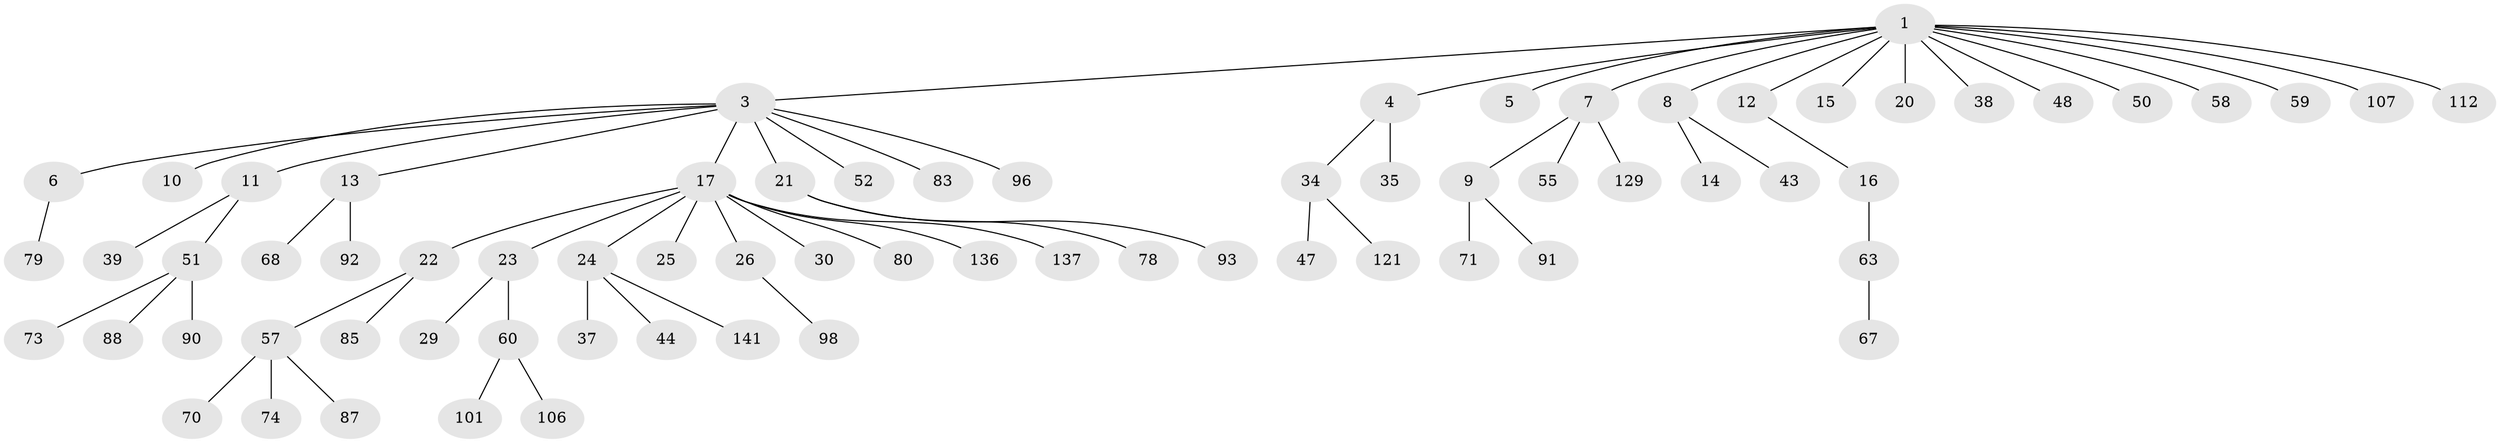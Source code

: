 // original degree distribution, {8: 0.007042253521126761, 9: 0.014084507042253521, 10: 0.007042253521126761, 3: 0.08450704225352113, 2: 0.24647887323943662, 4: 0.07746478873239436, 5: 0.028169014084507043, 1: 0.5352112676056338}
// Generated by graph-tools (version 1.1) at 2025/15/03/09/25 04:15:26]
// undirected, 71 vertices, 70 edges
graph export_dot {
graph [start="1"]
  node [color=gray90,style=filled];
  1 [super="+2"];
  3;
  4;
  5 [super="+82"];
  6 [super="+53"];
  7;
  8 [super="+86"];
  9 [super="+31+65"];
  10 [super="+41+69"];
  11 [super="+40"];
  12;
  13 [super="+89+117"];
  14 [super="+130+138+46"];
  15 [super="+118+104+27"];
  16 [super="+18"];
  17 [super="+19"];
  20;
  21 [super="+33+127+77+42"];
  22 [super="+97"];
  23;
  24 [super="+28+95"];
  25;
  26;
  29 [super="+128+126+66"];
  30;
  34 [super="+64+100+36"];
  35 [super="+105+135"];
  37 [super="+99"];
  38 [super="+54+45"];
  39;
  43;
  44;
  47 [super="+108"];
  48;
  50;
  51 [super="+56"];
  52;
  55 [super="+75+94"];
  57;
  58;
  59 [super="+76"];
  60;
  63;
  67 [super="+110"];
  68;
  70;
  71;
  73;
  74;
  78 [super="+84"];
  79 [super="+123"];
  80;
  83;
  85;
  87 [super="+124"];
  88;
  90 [super="+139"];
  91;
  92;
  93 [super="+102"];
  96;
  98;
  101;
  106;
  107;
  112;
  121;
  129;
  136;
  137;
  141;
  1 -- 5;
  1 -- 12;
  1 -- 38;
  1 -- 50;
  1 -- 58;
  1 -- 59;
  1 -- 107;
  1 -- 3;
  1 -- 4;
  1 -- 7;
  1 -- 8;
  1 -- 15;
  1 -- 48;
  1 -- 112;
  1 -- 20;
  3 -- 6;
  3 -- 10;
  3 -- 11;
  3 -- 13;
  3 -- 17;
  3 -- 21;
  3 -- 52;
  3 -- 83;
  3 -- 96;
  4 -- 34;
  4 -- 35;
  6 -- 79;
  7 -- 9;
  7 -- 55;
  7 -- 129;
  8 -- 14;
  8 -- 43;
  9 -- 71;
  9 -- 91;
  11 -- 39;
  11 -- 51;
  12 -- 16;
  13 -- 68;
  13 -- 92;
  16 -- 63;
  17 -- 22;
  17 -- 24;
  17 -- 26;
  17 -- 30;
  17 -- 80;
  17 -- 136;
  17 -- 137;
  17 -- 25;
  17 -- 23;
  21 -- 93;
  21 -- 78;
  22 -- 57;
  22 -- 85;
  23 -- 29;
  23 -- 60;
  24 -- 44;
  24 -- 37;
  24 -- 141;
  26 -- 98;
  34 -- 121;
  34 -- 47;
  51 -- 88;
  51 -- 73;
  51 -- 90;
  57 -- 70;
  57 -- 74;
  57 -- 87;
  60 -- 101;
  60 -- 106;
  63 -- 67;
}
